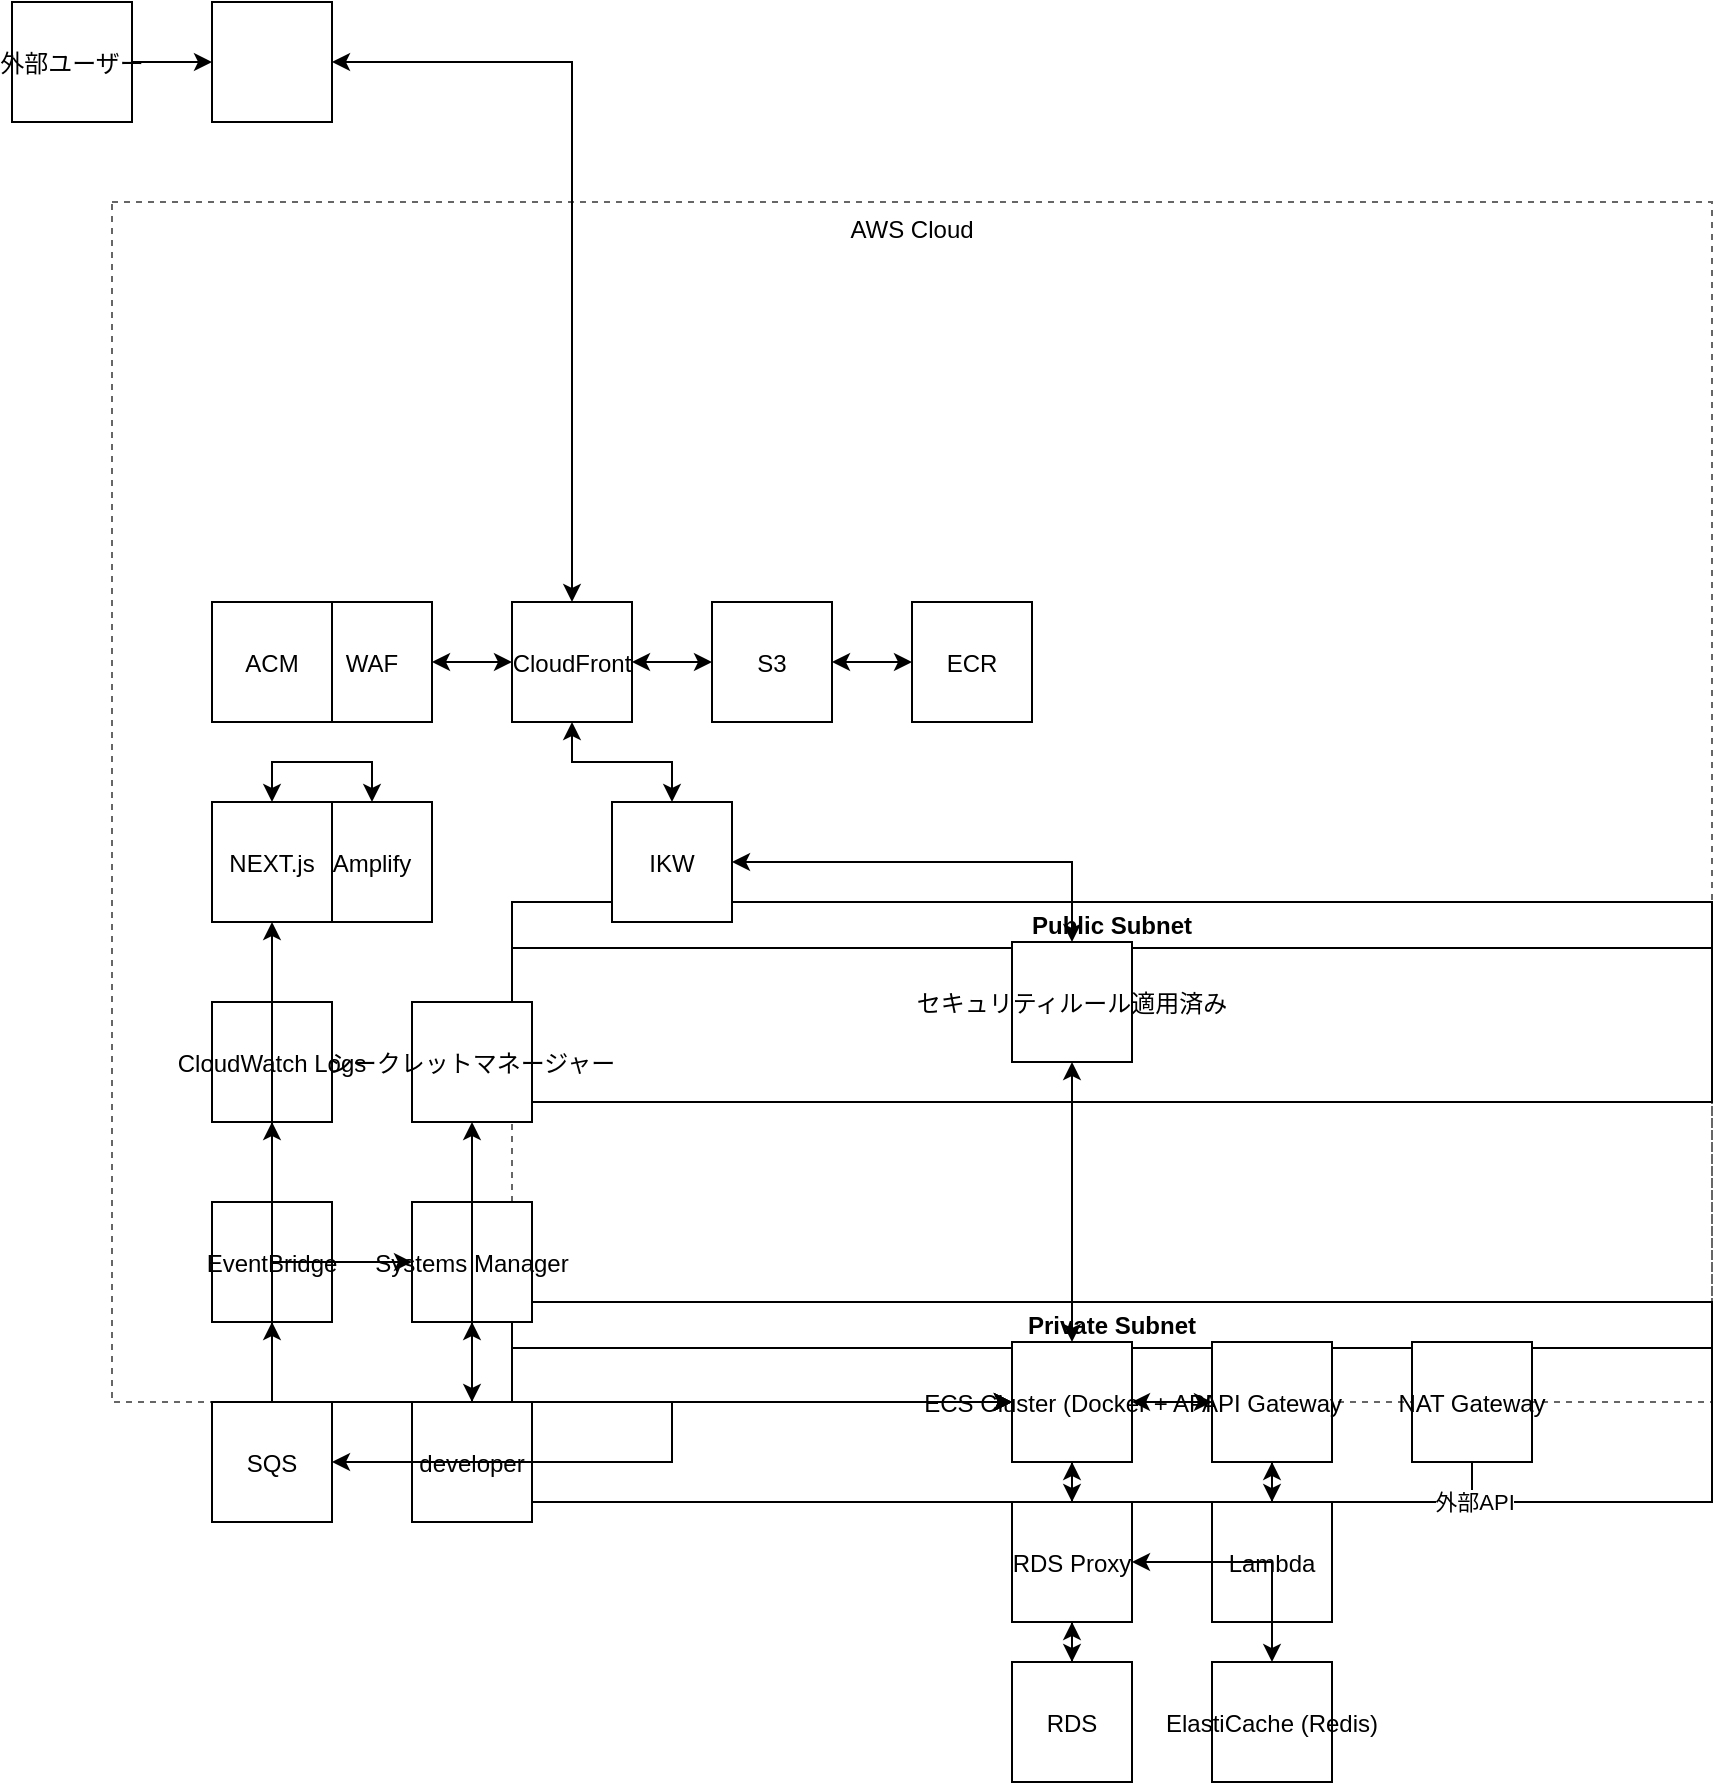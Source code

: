 <mxGraphModel>
  <root>
    <mxCell id="0"/>
    <mxCell id="1" parent="0"/>
    <!-- 外部ユーザー -->
    <mxCell id="2" value="外部ユーザー" style="aws4.user" vertex="1" parent="1">
      <mxGeometry x="50" y="50" width="60" height="60" as="geometry"/>
    </mxCell>
    <!-- Browser -->
    <mxCell id="3" value="" style="aws4.browser" vertex="1" parent="1">
      <mxGeometry x="150" y="50" width="60" height="60" as="geometry"/>
    </mxCell>
    <!-- AWS Cloud コンテナ -->
    <mxCell id="4" value="AWS Cloud" style="group;dashed=1;dashPattern=3 3;strokeColor=#666666;fillColor=none;" vertex="1" parent="1">
      <mxGeometry x="100" y="150" width="800" height="600" as="geometry"/>
    </mxCell>
    <!-- CloudFront -->
    <mxCell id="5" value="CloudFront" style="aws4.cloudfront" vertex="1" parent="4">
      <mxGeometry x="200" y="200" width="60" height="60" as="geometry"/>
    </mxCell>
    <!-- WAF -->
    <mxCell id="6" value="WAF" style="aws4.waf" vertex="1" parent="4">
      <mxGeometry x="100" y="200" width="60" height="60" as="geometry"/>
    </mxCell>
    <!-- S3 -->
    <mxCell id="7" value="S3" style="aws4.s3" vertex="1" parent="4">
      <mxGeometry x="300" y="200" width="60" height="60" as="geometry"/>
    </mxCell>
    <!-- ACM -->
    <mxCell id="8" value="ACM" style="aws4.acm" vertex="1" parent="4">
      <mxGeometry x="50" y="200" width="60" height="60" as="geometry"/>
    </mxCell>
    <!-- ECR -->
    <mxCell id="9" value="ECR" style="aws4.ecr" vertex="1" parent="4">
      <mxGeometry x="400" y="200" width="60" height="60" as="geometry"/>
    </mxCell>
    <!-- Amplify -->
    <mxCell id="10" value="Amplify" style="aws4.amplify" vertex="1" parent="4">
      <mxGeometry x="100" y="300" width="60" height="60" as="geometry"/>
    </mxCell>
    <!-- NEXT.js -->
    <mxCell id="11" value="NEXT.js" style="aws4.nextjs" vertex="1" parent="4">
      <mxGeometry x="50" y="300" width="60" height="60" as="geometry"/>
    </mxCell>
    <!-- VPC コンテナ -->
    <mxCell id="12" value="VPC" style="group;dashed=1;dashPattern=3 3;strokeColor=#666666;fillColor=none;" vertex="1" parent="4">
      <mxGeometry x="200" y="350" width="600" height="300" as="geometry"/>
    </mxCell>
    <!-- Public Subnet -->
    <mxCell id="13" value="Public Subnet" style="swimlane;whiteSpace=wrap;html=1;" vertex="1" parent="12">
      <mxGeometry x="0" y="0" width="600" height="100" as="geometry"/>
    </mxCell>
    <!-- ALB -->
    <mxCell id="14" value="セキュリティルール適用済み" style="aws4.alb" vertex="1" parent="13">
      <mxGeometry x="250" y="20" width="60" height="60" as="geometry"/>
    </mxCell>
    <!-- IKW (Internet Gateway) -->
    <mxCell id="15" value="IKW" style="aws4.internetGateway" vertex="1" parent="4">
      <mxGeometry x="250" y="300" width="60" height="60" as="geometry"/>
    </mxCell>
    <!-- Private Subnet -->
    <mxCell id="16" value="Private Subnet" style="swimlane;whiteSpace=wrap;html=1;" vertex="1" parent="12">
      <mxGeometry x="0" y="200" width="600" height="100" as="geometry"/>
    </mxCell>
    <!-- ECS Cluster -->
    <mxCell id="17" value="ECS Cluster (Docker + API)" style="aws4.ecs" vertex="1" parent="16">
      <mxGeometry x="250" y="20" width="60" height="60" as="geometry"/>
    </mxCell>
    <!-- API Gateway -->
    <mxCell id="18" value="API Gateway" style="aws4.apiGateway" vertex="1" parent="16">
      <mxGeometry x="350" y="20" width="60" height="60" as="geometry"/>
    </mxCell>
    <!-- Lambda -->
    <mxCell id="19" value="Lambda" style="aws4.lambda" vertex="1" parent="16">
      <mxGeometry x="350" y="100" width="60" height="60" as="geometry"/>
    </mxCell>
    <!-- NAT Gateway -->
    <mxCell id="20" value="NAT Gateway" style="aws4.natGateway" vertex="1" parent="16">
      <mxGeometry x="450" y="20" width="60" height="60" as="geometry"/>
    </mxCell>
    <!-- RDS Proxy -->
    <mxCell id="21" value="RDS Proxy" style="aws4.rdsProxy" vertex="1" parent="16">
      <mxGeometry x="250" y="100" width="60" height="60" as="geometry"/>
    </mxCell>
    <!-- RDS -->
    <mxCell id="22" value="RDS" style="aws4.rds" vertex="1" parent="16">
      <mxGeometry x="250" y="180" width="60" height="60" as="geometry"/>
    </mxCell>
    <!-- ElastiCache -->
    <mxCell id="23" value="ElastiCache (Redis)" style="aws4.elasticache" vertex="1" parent="16">
      <mxGeometry x="350" y="180" width="60" height="60" as="geometry"/>
    </mxCell>
    <!-- CloudWatch Logs -->
    <mxCell id="24" value="CloudWatch Logs" style="aws4.cloudwatchLogs" vertex="1" parent="4">
      <mxGeometry x="50" y="400" width="60" height="60" as="geometry"/>
    </mxCell>
    <!-- EventBridge -->
    <mxCell id="25" value="EventBridge" style="aws4.eventBridge" vertex="1" parent="4">
      <mxGeometry x="50" y="500" width="60" height="60" as="geometry"/>
    </mxCell>
    <!-- SQS -->
    <mxCell id="26" value="SQS" style="aws4.sqs" vertex="1" parent="4">
      <mxGeometry x="50" y="600" width="60" height="60" as="geometry"/>
    </mxCell>
    <!-- Secrets Manager -->
    <mxCell id="27" value="シークレットマネージャー" style="aws4.secretsManager" vertex="1" parent="4">
      <mxGeometry x="150" y="400" width="60" height="60" as="geometry"/>
    </mxCell>
    <!-- Systems Manager -->
    <mxCell id="28" value="Systems Manager" style="aws4.systemsManager" vertex="1" parent="4">
      <mxGeometry x="150" y="500" width="60" height="60" as="geometry"/>
    </mxCell>
    <!-- Developer -->
    <mxCell id="29" value="developer" style="aws4.user" vertex="1" parent="4">
      <mxGeometry x="150" y="600" width="60" height="60" as="geometry"/>
    </mxCell>
    <!-- 接続 -->
    <!-- 外部ユーザー → Browser -->
    <mxCell id="edge1" style="edgeStyle=orthogonalEdgeStyle;rounded=0;orthogonalLoop=1;jettySize=auto;html=1;endArrow=classic;" edge="1" parent="1" source="2" target="3">
      <mxGeometry relative="1" as="geometry"/>
    </mxCell>
    <!-- Browser <-> CloudFront -->
    <mxCell id="edge2" style="edgeStyle=orthogonalEdgeStyle;rounded=0;orthogonalLoop=1;jettySize=auto;html=1;endArrow=classic;startArrow=classic;" edge="1" parent="1" source="3" target="5">
      <mxGeometry relative="1" as="geometry"/>
    </mxCell>
    <!-- CloudFront <-> S3 -->
    <mxCell id="edge3" style="edgeStyle=orthogonalEdgeStyle;rounded=0;orthogonalLoop=1;jettySize=auto;html=1;endArrow=classic;startArrow=classic;" edge="1" parent="4" source="5" target="7">
      <mxGeometry relative="1" as="geometry"/>
    </mxCell>
    <!-- S3 <-> ECR -->
    <mxCell id="edge4" style="edgeStyle=orthogonalEdgeStyle;rounded=0;orthogonalLoop=1;jettySize=auto;html=1;endArrow=classic;startArrow=classic;" edge="1" parent="4" source="7" target="9">
      <mxGeometry relative="1" as="geometry"/>
    </mxCell>
    <!-- CloudFront <-> WAF -->
    <mxCell id="edge5" style="edgeStyle=orthogonalEdgeStyle;rounded=0;orthogonalLoop=1;jettySize=auto;html=1;endArrow=classic;startArrow=classic;" edge="1" parent="4" source="5" target="6">
      <mxGeometry relative="1" as="geometry"/>
    </mxCell>
    <!-- CloudFront <-> IKW -->
    <mxCell id="edge6" style="edgeStyle=orthogonalEdgeStyle;rounded=0;orthogonalLoop=1;jettySize=auto;html=1;endArrow=classic;startArrow=classic;" edge="1" parent="4" source="5" target="15">
      <mxGeometry relative="1" as="geometry"/>
    </mxCell>
    <!-- IKW <-> ALB -->
    <mxCell id="edge7" style="edgeStyle=orthogonalEdgeStyle;rounded=0;orthogonalLoop=1;jettySize=auto;html=1;endArrow=classic;startArrow=classic;" edge="1" parent="12" source="15" target="14">
      <mxGeometry relative="1" as="geometry"/>
    </mxCell>
    <!-- ALB <-> ECS Cluster -->
    <mxCell id="edge8" style="edgeStyle=orthogonalEdgeStyle;rounded=0;orthogonalLoop=1;jettySize=auto;html=1;endArrow=classic;startArrow=classic;" edge="1" parent="12" source="14" target="17">
      <mxGeometry relative="1" as="geometry"/>
    </mxCell>
    <!-- Amplify <-> NEXT.js -->
    <mxCell id="edge9" style="edgeStyle=orthogonalEdgeStyle;rounded=0;orthogonalLoop=1;jettySize=auto;html=1;endArrow=classic;startArrow=classic;" edge="1" parent="4" source="10" target="11">
      <mxGeometry relative="1" as="geometry"/>
    </mxCell>
    <!-- ECS Cluster <-> API Gateway -->
    <mxCell id="edge10" style="edgeStyle=orthogonalEdgeStyle;rounded=0;orthogonalLoop=1;jettySize=auto;html=1;endArrow=classic;startArrow=classic;" edge="1" parent="16" source="17" target="18">
      <mxGeometry relative="1" as="geometry"/>
    </mxCell>
    <!-- API Gateway <-> Lambda -->
    <mxCell id="edge11" style="edgeStyle=orthogonalEdgeStyle;rounded=0;orthogonalLoop=1;jettySize=auto;html=1;endArrow=classic;startArrow=classic;" edge="1" parent="16" source="18" target="19">
      <mxGeometry relative="1" as="geometry"/>
    </mxCell>
    <!-- ECS Cluster <-> CloudWatch Logs -->
    <mxCell id="edge12" style="edgeStyle=orthogonalEdgeStyle;rounded=0;orthogonalLoop=1;jettySize=auto;html=1;endArrow=classic;startArrow=classic;" edge="1" parent="4" source="17" target="24">
      <mxGeometry relative="1" as="geometry"/>
    </mxCell>
    <!-- ECS Cluster <-> EventBridge -->
    <mxCell id="edge13" style="edgeStyle=orthogonalEdgeStyle;rounded=0;orthogonalLoop=1;jettySize=auto;html=1;endArrow=classic;startArrow=classic;" edge="1" parent="4" source="17" target="25">
      <mxGeometry relative="1" as="geometry"/>
    </mxCell>
    <!-- ECS Cluster <-> SQS -->
    <mxCell id="edge14" style="edgeStyle=orthogonalEdgeStyle;rounded=0;orthogonalLoop=1;jettySize=auto;html=1;endArrow=classic;startArrow=classic;" edge="1" parent="4" source="17" target="26">
      <mxGeometry relative="1" as="geometry"/>
    </mxCell>
    <!-- ECS Cluster <-> Secrets Manager -->
    <mxCell id="edge15" style="edgeStyle=orthogonalEdgeStyle;rounded=0;orthogonalLoop=1;jettySize=auto;html=1;endArrow=classic;startArrow=classic;" edge="1" parent="4" source="17" target="27">
      <mxGeometry relative="1" as="geometry"/>
    </mxCell>
    <!-- ECS Cluster <-> RDS Proxy -->
    <mxCell id="edge16" style="edgeStyle=orthogonalEdgeStyle;rounded=0;orthogonalLoop=1;jettySize=auto;html=1;endArrow=classic;startArrow=classic;" edge="1" parent="16" source="17" target="21">
      <mxGeometry relative="1" as="geometry"/>
    </mxCell>
    <!-- RDS Proxy <-> RDS -->
    <mxCell id="edge17" style="edgeStyle=orthogonalEdgeStyle;rounded=0;orthogonalLoop=1;jettySize=auto;html=1;endArrow=classic;startArrow=classic;" edge="1" parent="16" source="21" target="22">
      <mxGeometry relative="1" as="geometry"/>
    </mxCell>
    <!-- RDS Proxy <-> ElastiCache -->
    <mxCell id="edge18" style="edgeStyle=orthogonalEdgeStyle;rounded=0;orthogonalLoop=1;jettySize=auto;html=1;endArrow=classic;startArrow=classic;" edge="1" parent="16" source="21" target="23">
      <mxGeometry relative="1" as="geometry"/>
    </mxCell>
    <!-- NAT Gateway → 外部API -->
    <mxCell id="edge19" value="外部API" style="edgeStyle=orthogonalEdgeStyle;rounded=0;orthogonalLoop=1;jettySize=auto;html=1;endArrow=classic;" edge="1" parent="16" source="20">
      <mxGeometry relative="1" as="geometry">
        <mxPoint x="500" y="100" as="targetPoint"/>
      </mxGeometry>
    </mxCell>
    <!-- Systems Manager <-> Developer -->
    <mxCell id="edge20" style="edgeStyle=orthogonalEdgeStyle;rounded=0;orthogonalLoop=1;jettySize=auto;html=1;endArrow=classic;startArrow=classic;" edge="1" parent="4" source="28" target="29">
      <mxGeometry relative="1" as="geometry"/>
    </mxCell>
    <!-- Systems Manager <-> NEXT.js -->
    <mxCell id="edge21" style="edgeStyle=orthogonalEdgeStyle;rounded=0;orthogonalLoop=1;jettySize=auto;html=1;endArrow=classic;startArrow=classic;" edge="1" parent="4" source="28" target="11">
      <mxGeometry relative="1" as="geometry"/>
    </mxCell>
  </root>
</mxGraphModel>
